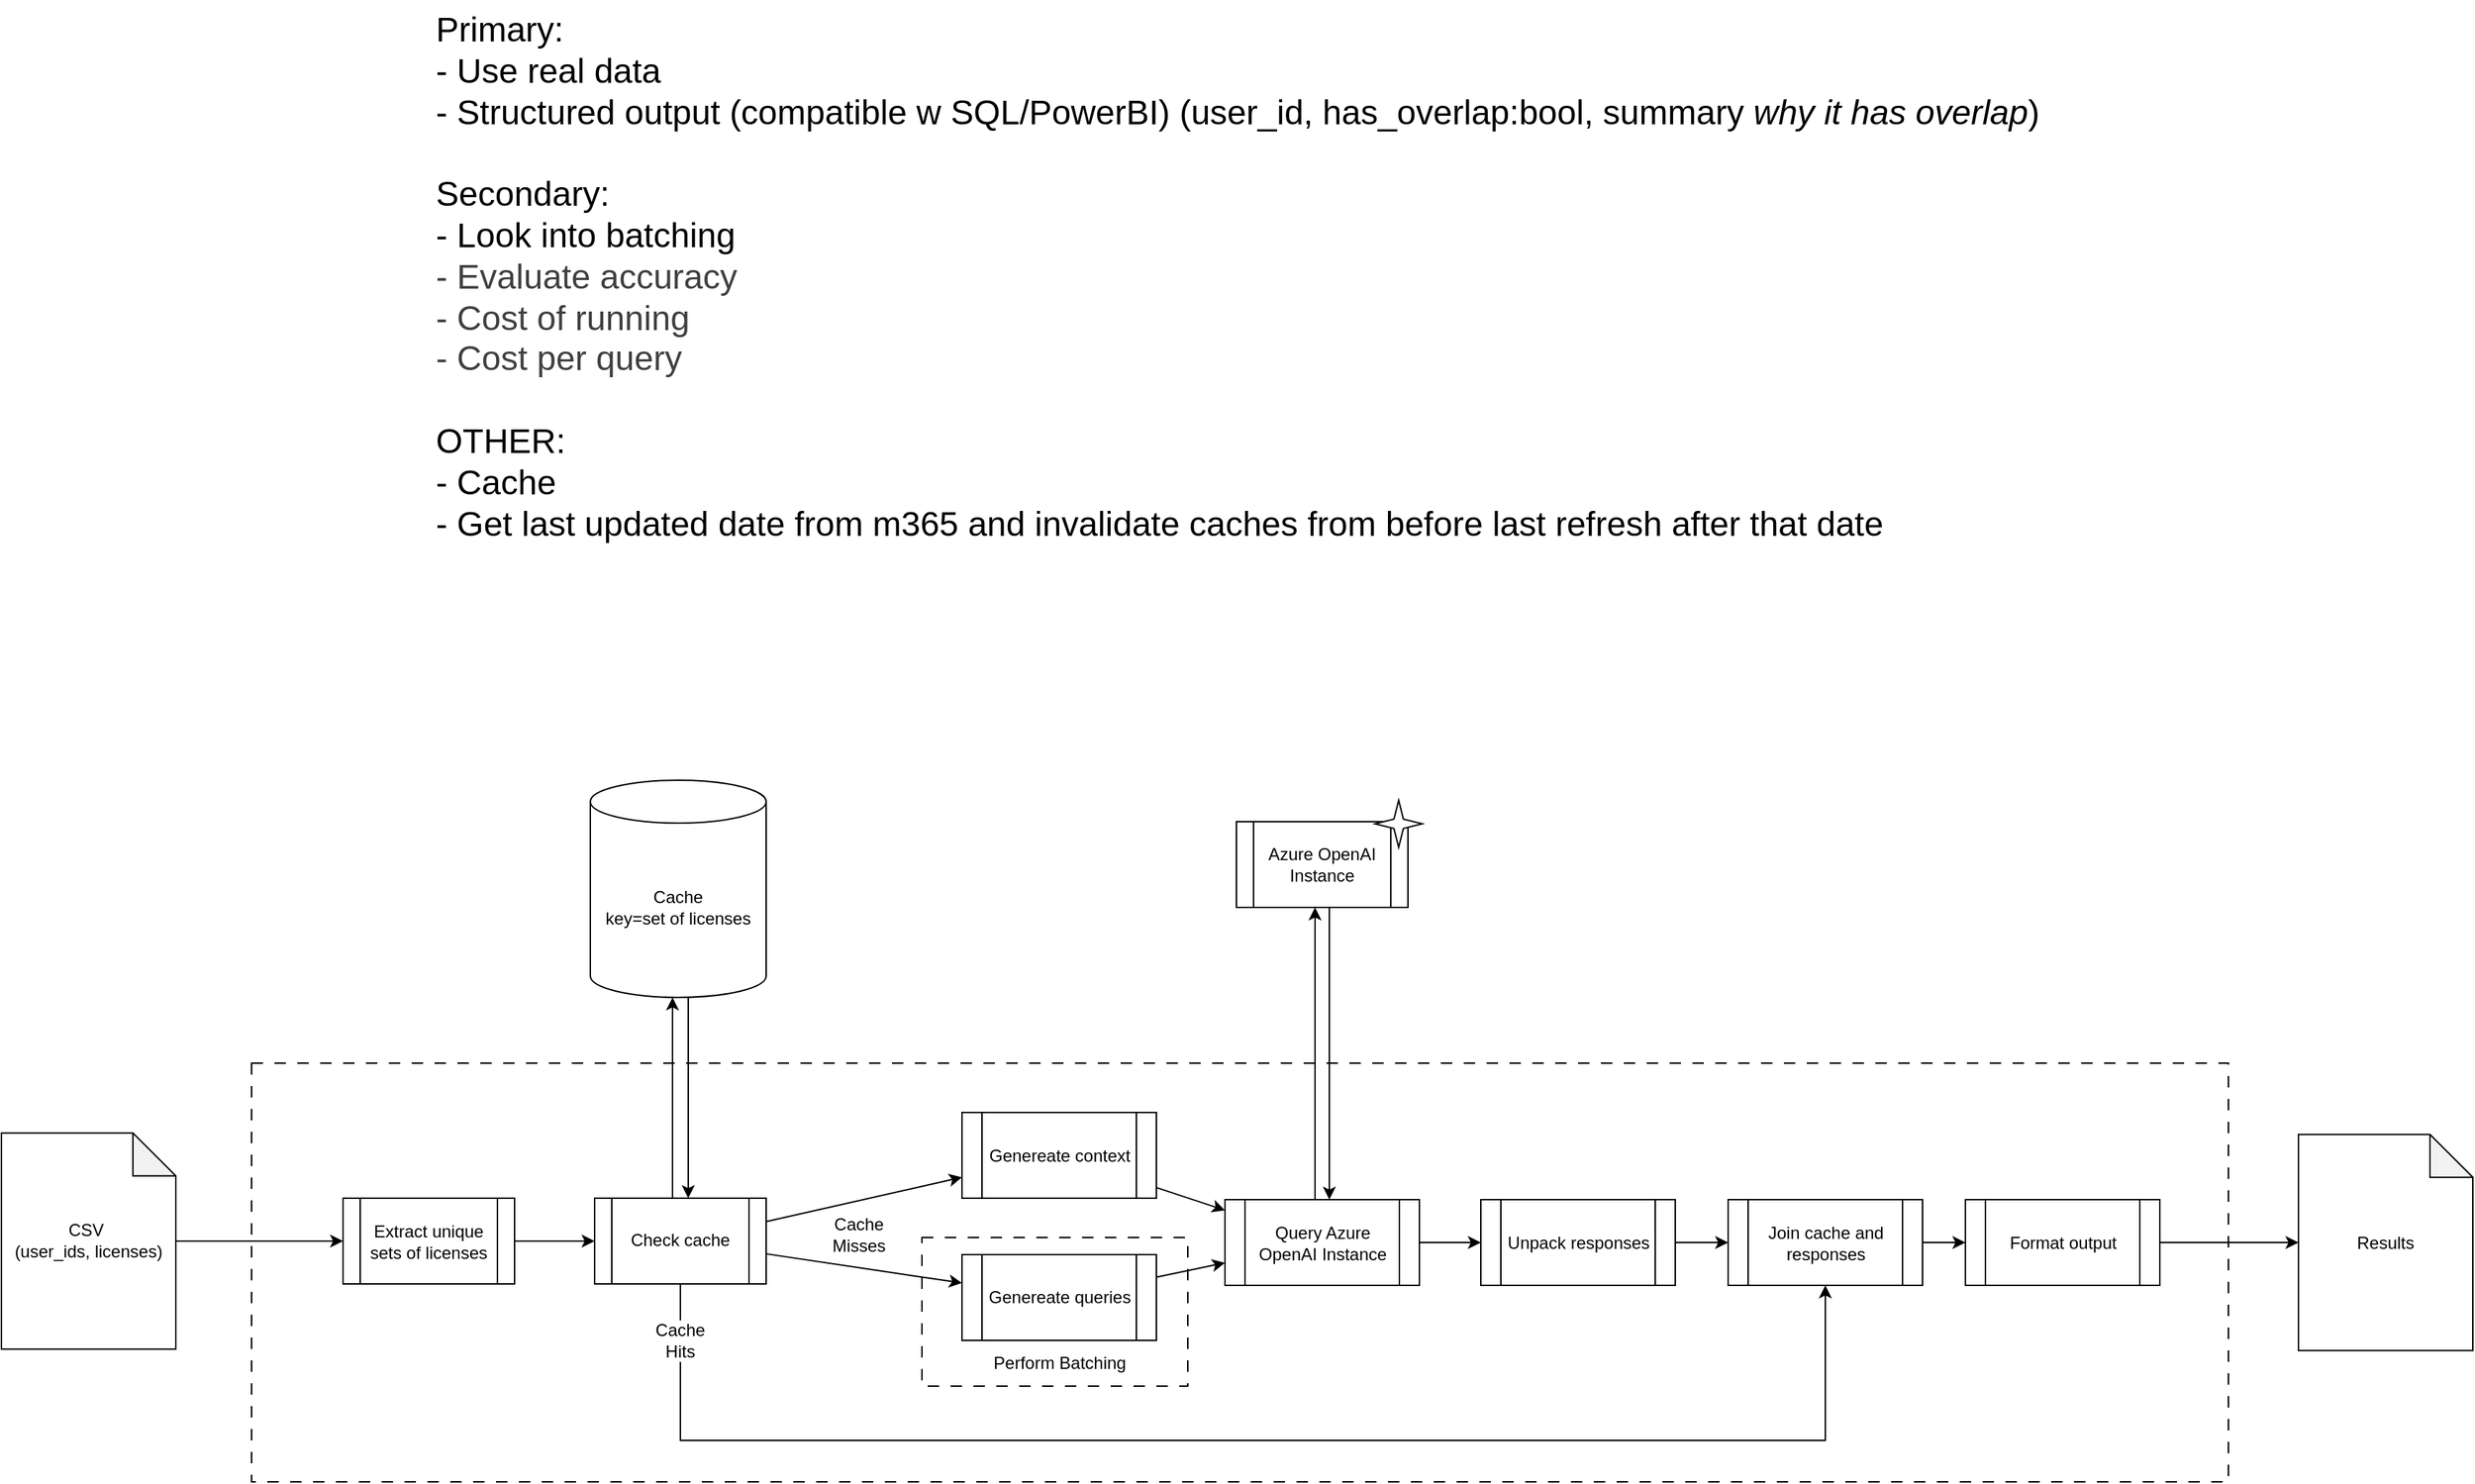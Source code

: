 <mxfile>
    <diagram name="Page-1" id="jkyWEsUThgF6aey1WfAn">
        <mxGraphModel dx="4440" dy="2696" grid="0" gridSize="10" guides="1" tooltips="1" connect="1" arrows="1" fold="1" page="0" pageScale="1" pageWidth="827" pageHeight="1169" math="0" shadow="0">
            <root>
                <mxCell id="0"/>
                <mxCell id="1" parent="0"/>
                <mxCell id="77" value="" style="rounded=0;whiteSpace=wrap;html=1;dashed=1;dashPattern=8 8;" parent="1" vertex="1">
                    <mxGeometry x="182" y="1733" width="1383" height="293" as="geometry"/>
                </mxCell>
                <mxCell id="108" value="" style="rounded=0;whiteSpace=wrap;html=1;dashed=1;dashPattern=8 8;" parent="1" vertex="1">
                    <mxGeometry x="651" y="1855" width="186" height="104" as="geometry"/>
                </mxCell>
                <mxCell id="66" value="&lt;span style=&quot;font-size: 24px; font-style: normal;&quot;&gt;Primary:&lt;/span&gt;&lt;div&gt;&lt;span style=&quot;font-size: 24px; font-style: normal;&quot;&gt;- Use real data&lt;/span&gt;&lt;div&gt;&lt;span style=&quot;font-size: 24px; font-style: normal;&quot;&gt;- Structured output (compatible w SQL/PowerBI) (user_id, has_overlap:bool, summary &lt;/span&gt;&lt;span style=&quot;font-size: 24px;&quot;&gt;why it has overlap&lt;/span&gt;&lt;span style=&quot;font-size: 24px; font-style: normal;&quot;&gt;)&lt;/span&gt;&lt;/div&gt;&lt;div&gt;&lt;span style=&quot;font-size: 24px; font-style: normal;&quot;&gt;&lt;br&gt;&lt;/span&gt;&lt;/div&gt;&lt;div&gt;&lt;span style=&quot;font-size: 24px; font-style: normal;&quot;&gt;Secondary:&lt;/span&gt;&lt;/div&gt;&lt;div&gt;&lt;span style=&quot;font-size: 24px; font-style: normal;&quot;&gt;- Look into batching&lt;/span&gt;&lt;/div&gt;&lt;div&gt;&lt;span style=&quot;color: rgb(63, 63, 63); font-size: 24px; font-style: normal;&quot;&gt;- Evaluate accuracy&lt;/span&gt;&lt;/div&gt;&lt;/div&gt;&lt;div&gt;&lt;span style=&quot;color: rgb(63, 63, 63); font-size: 24px; font-style: normal;&quot;&gt;- Cost of running&lt;/span&gt;&lt;/div&gt;&lt;div&gt;&lt;span style=&quot;color: rgb(63, 63, 63); font-size: 24px; font-style: normal;&quot;&gt;- Cost per query&lt;/span&gt;&lt;/div&gt;&lt;div&gt;&lt;span style=&quot;color: rgb(63, 63, 63); font-size: 24px; font-style: normal;&quot;&gt;&lt;br&gt;&lt;/span&gt;&lt;/div&gt;&lt;div&gt;&lt;span style=&quot;font-size: 24px; font-style: normal;&quot;&gt;OTHER:&lt;/span&gt;&lt;/div&gt;&lt;div&gt;&lt;span style=&quot;font-size: 24px; font-style: normal;&quot;&gt;- Cache&lt;/span&gt;&lt;/div&gt;&lt;div&gt;&lt;span style=&quot;font-size: 24px; font-style: normal;&quot;&gt;- Get last updated date from m365 and invalidate caches from before last refresh after that date&lt;/span&gt;&lt;/div&gt;" style="text;html=1;align=left;verticalAlign=top;whiteSpace=wrap;rounded=0;fontStyle=2" parent="1" vertex="1">
                    <mxGeometry x="309" y="989" width="1275" height="451" as="geometry"/>
                </mxCell>
                <mxCell id="69" style="edgeStyle=none;html=1;" parent="1" source="67" target="68" edge="1">
                    <mxGeometry relative="1" as="geometry"/>
                </mxCell>
                <mxCell id="67" value="CSV&amp;nbsp;&lt;div&gt;(user_ids, licenses)&lt;/div&gt;" style="shape=note;whiteSpace=wrap;html=1;backgroundOutline=1;darkOpacity=0.05;" parent="1" vertex="1">
                    <mxGeometry x="7" y="1781.87" width="122" height="151.25" as="geometry"/>
                </mxCell>
                <mxCell id="94" style="edgeStyle=none;html=1;" parent="1" source="68" target="93" edge="1">
                    <mxGeometry relative="1" as="geometry"/>
                </mxCell>
                <mxCell id="68" value="Extract unique sets of licenses" style="shape=process;whiteSpace=wrap;html=1;backgroundOutline=1;" parent="1" vertex="1">
                    <mxGeometry x="246" y="1827.5" width="120" height="60" as="geometry"/>
                </mxCell>
                <mxCell id="74" style="edgeStyle=none;html=1;entryX=0.5;entryY=0;entryDx=0;entryDy=0;" parent="1" edge="1">
                    <mxGeometry relative="1" as="geometry">
                        <mxPoint x="487.5" y="1686.99" as="sourcePoint"/>
                        <mxPoint x="487.5" y="1827.5" as="targetPoint"/>
                    </mxGeometry>
                </mxCell>
                <mxCell id="70" value="Cache&lt;br&gt;key=set of licenses" style="shape=cylinder3;whiteSpace=wrap;html=1;boundedLbl=1;backgroundOutline=1;size=15;" parent="1" vertex="1">
                    <mxGeometry x="419" y="1535" width="123" height="151.99" as="geometry"/>
                </mxCell>
                <mxCell id="73" style="edgeStyle=none;html=1;entryX=0.5;entryY=1;entryDx=0;entryDy=0;entryPerimeter=0;" parent="1" edge="1">
                    <mxGeometry relative="1" as="geometry">
                        <mxPoint x="476.5" y="1827.5" as="sourcePoint"/>
                        <mxPoint x="476.5" y="1686.99" as="targetPoint"/>
                    </mxGeometry>
                </mxCell>
                <mxCell id="80" style="edgeStyle=none;html=1;" parent="1" source="76" target="79" edge="1">
                    <mxGeometry relative="1" as="geometry"/>
                </mxCell>
                <mxCell id="76" value="Genereate context" style="shape=process;whiteSpace=wrap;html=1;backgroundOutline=1;" parent="1" vertex="1">
                    <mxGeometry x="679" y="1767.5" width="136" height="60" as="geometry"/>
                </mxCell>
                <mxCell id="88" style="edgeStyle=none;html=1;" parent="1" edge="1">
                    <mxGeometry relative="1" as="geometry">
                        <mxPoint x="926" y="1828.5" as="sourcePoint"/>
                        <mxPoint x="926" y="1624" as="targetPoint"/>
                    </mxGeometry>
                </mxCell>
                <mxCell id="92" style="edgeStyle=none;html=1;" parent="1" source="79" target="91" edge="1">
                    <mxGeometry relative="1" as="geometry"/>
                </mxCell>
                <mxCell id="79" value="Query Azure OpenAI Instance" style="shape=process;whiteSpace=wrap;html=1;backgroundOutline=1;" parent="1" vertex="1">
                    <mxGeometry x="863" y="1828.5" width="136" height="60" as="geometry"/>
                </mxCell>
                <mxCell id="89" style="edgeStyle=none;html=1;" parent="1" edge="1">
                    <mxGeometry relative="1" as="geometry">
                        <mxPoint x="936" y="1624" as="sourcePoint"/>
                        <mxPoint x="936" y="1828.5" as="targetPoint"/>
                    </mxGeometry>
                </mxCell>
                <mxCell id="81" value="Azure OpenAI Instance" style="shape=process;whiteSpace=wrap;html=1;backgroundOutline=1;" parent="1" vertex="1">
                    <mxGeometry x="871" y="1564" width="120" height="60" as="geometry"/>
                </mxCell>
                <mxCell id="84" style="edgeStyle=none;html=1;" parent="1" source="82" target="79" edge="1">
                    <mxGeometry relative="1" as="geometry"/>
                </mxCell>
                <mxCell id="82" value="Genereate queries" style="shape=process;whiteSpace=wrap;html=1;backgroundOutline=1;" parent="1" vertex="1">
                    <mxGeometry x="679" y="1867" width="136" height="60" as="geometry"/>
                </mxCell>
                <mxCell id="90" value="" style="verticalLabelPosition=bottom;verticalAlign=top;html=1;shape=mxgraph.basic.4_point_star_2;dx=0.8;" parent="1" vertex="1">
                    <mxGeometry x="968" y="1549" width="33" height="33" as="geometry"/>
                </mxCell>
                <mxCell id="101" style="edgeStyle=none;html=1;" parent="1" source="91" target="100" edge="1">
                    <mxGeometry relative="1" as="geometry"/>
                </mxCell>
                <mxCell id="91" value="Unpack responses" style="shape=process;whiteSpace=wrap;html=1;backgroundOutline=1;" parent="1" vertex="1">
                    <mxGeometry x="1042" y="1828.5" width="136" height="60" as="geometry"/>
                </mxCell>
                <mxCell id="95" style="edgeStyle=none;html=1;" parent="1" source="93" target="76" edge="1">
                    <mxGeometry relative="1" as="geometry"/>
                </mxCell>
                <mxCell id="96" style="edgeStyle=none;html=1;" parent="1" source="93" target="82" edge="1">
                    <mxGeometry relative="1" as="geometry"/>
                </mxCell>
                <mxCell id="105" style="edgeStyle=orthogonalEdgeStyle;html=1;entryX=0.5;entryY=1;entryDx=0;entryDy=0;rounded=0;curved=0;" parent="1" source="93" target="100" edge="1">
                    <mxGeometry relative="1" as="geometry">
                        <Array as="points">
                            <mxPoint x="482" y="1997"/>
                            <mxPoint x="1283" y="1997"/>
                        </Array>
                    </mxGeometry>
                </mxCell>
                <mxCell id="93" value="Check cache" style="shape=process;whiteSpace=wrap;html=1;backgroundOutline=1;" parent="1" vertex="1">
                    <mxGeometry x="422" y="1827.49" width="120" height="60" as="geometry"/>
                </mxCell>
                <mxCell id="98" value="Cache&lt;br&gt;Misses" style="text;html=1;align=center;verticalAlign=middle;whiteSpace=wrap;rounded=0;" parent="1" vertex="1">
                    <mxGeometry x="577" y="1838" width="60" height="30" as="geometry"/>
                </mxCell>
                <mxCell id="112" style="edgeStyle=none;html=1;" parent="1" source="100" target="111" edge="1">
                    <mxGeometry relative="1" as="geometry"/>
                </mxCell>
                <mxCell id="100" value="Join cache and responses" style="shape=process;whiteSpace=wrap;html=1;backgroundOutline=1;" parent="1" vertex="1">
                    <mxGeometry x="1215" y="1828.5" width="136" height="60" as="geometry"/>
                </mxCell>
                <mxCell id="97" value="Cache Hits" style="text;html=1;align=center;verticalAlign=middle;whiteSpace=wrap;rounded=0;labelBackgroundColor=default;" parent="1" vertex="1">
                    <mxGeometry x="452" y="1912.25" width="60" height="30" as="geometry"/>
                </mxCell>
                <mxCell id="110" value="Perform Batching" style="text;html=1;align=center;verticalAlign=middle;resizable=0;points=[];autosize=1;strokeColor=none;fillColor=none;" parent="1" vertex="1">
                    <mxGeometry x="691.5" y="1930" width="111" height="26" as="geometry"/>
                </mxCell>
                <mxCell id="114" style="edgeStyle=none;html=1;" parent="1" source="111" target="113" edge="1">
                    <mxGeometry relative="1" as="geometry"/>
                </mxCell>
                <mxCell id="111" value="Format output" style="shape=process;whiteSpace=wrap;html=1;backgroundOutline=1;" parent="1" vertex="1">
                    <mxGeometry x="1381" y="1828.5" width="136" height="60" as="geometry"/>
                </mxCell>
                <mxCell id="113" value="Results" style="shape=note;whiteSpace=wrap;html=1;backgroundOutline=1;darkOpacity=0.05;" parent="1" vertex="1">
                    <mxGeometry x="1614" y="1782.88" width="122" height="151.25" as="geometry"/>
                </mxCell>
            </root>
        </mxGraphModel>
    </diagram>
</mxfile>
